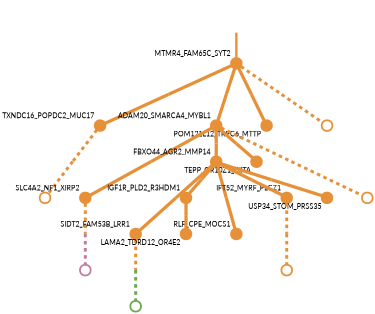 strict digraph  {
graph[splines=false]; nodesep=0.7; rankdir=TB; ranksep=0.6; forcelabels=true; dpi=600; size=2.5;
0 [color="#e69138ff", fillcolor="#e69138ff", fixedsize=true, fontname=Lato, fontsize="12pt", height="0.25", label="", penwidth=3, shape=circle, style=filled, xlabel=MTMR4_FAM65C_SYT2];
1 [color="#e69138ff", fillcolor="#e69138ff", fixedsize=true, fontname=Lato, fontsize="12pt", height="0.25", label="", penwidth=3, shape=circle, style=filled, xlabel=TXNDC16_POPDC2_MUC17];
2 [color="#e69138ff", fillcolor="#e69138ff", fixedsize=true, fontname=Lato, fontsize="12pt", height="0.25", label="", penwidth=3, shape=circle, style=filled, xlabel=ADAM20_SMARCA4_MYBL1];
3 [color="#e69138ff", fillcolor="#e69138ff", fixedsize=true, fontname=Lato, fontsize="12pt", height="0.25", label="", penwidth=3, shape=circle, style=filled, xlabel=POM121L12_TRPC6_MTTP];
15 [color="#e69138ff", fillcolor="#e69138ff", fixedsize=true, fontname=Lato, fontsize="12pt", height="0.25", label="", penwidth=3, shape=circle, style=solid, xlabel=""];
16 [color="#e69138ff", fillcolor="#e69138ff", fixedsize=true, fontname=Lato, fontsize="12pt", height="0.25", label="", penwidth=3, shape=circle, style=solid, xlabel=""];
5 [color="#e69138ff", fillcolor="#e69138ff", fixedsize=true, fontname=Lato, fontsize="12pt", height="0.25", label="", penwidth=3, shape=circle, style=filled, xlabel=SLC4A2_NF1_XIRP2];
8 [color="#e69138ff", fillcolor="#e69138ff", fixedsize=true, fontname=Lato, fontsize="12pt", height="0.25", label="", penwidth=3, shape=circle, style=filled, xlabel=FBXO44_AGR2_MMP14];
9 [color="#e69138ff", fillcolor="#e69138ff", fixedsize=true, fontname=Lato, fontsize="12pt", height="0.25", label="", penwidth=3, shape=circle, style=filled, xlabel=TEPP_OR10Z1_CIITA];
17 [color="#e69138ff", fillcolor="#e69138ff", fixedsize=true, fontname=Lato, fontsize="12pt", height="0.25", label="", penwidth=3, shape=circle, style=solid, xlabel=""];
14 [color="#c27ba0ff", fillcolor="#c27ba0ff", fixedsize=true, fontname=Lato, fontsize="12pt", height="0.25", label="", penwidth=3, shape=circle, style=solid, xlabel=""];
6 [color="#e69138ff", fillcolor="#e69138ff", fixedsize=true, fontname=Lato, fontsize="12pt", height="0.25", label="", penwidth=3, shape=circle, style=filled, xlabel=SIDT2_FAM53B_LRR1];
13 [color="#6aa84fff", fillcolor="#6aa84fff", fixedsize=true, fontname=Lato, fontsize="12pt", height="0.25", label="", penwidth=3, shape=circle, style=solid, xlabel=""];
7 [color="#e69138ff", fillcolor="#e69138ff", fixedsize=true, fontname=Lato, fontsize="12pt", height="0.25", label="", penwidth=3, shape=circle, style=filled, xlabel=IGF1R_PLD2_R3HDM1];
12 [color="#e69138ff", fillcolor="#e69138ff", fixedsize=true, fontname=Lato, fontsize="12pt", height="0.25", label="", penwidth=3, shape=circle, style=filled, xlabel=LAMA2_TDRD12_OR4E2];
4 [color="#e69138ff", fillcolor="#e69138ff", fixedsize=true, fontname=Lato, fontsize="12pt", height="0.25", label="", penwidth=3, shape=circle, style=filled, xlabel=RLF_CPE_MOCS1];
10 [color="#e69138ff", fillcolor="#e69138ff", fixedsize=true, fontname=Lato, fontsize="12pt", height="0.25", label="", penwidth=3, shape=circle, style=filled, xlabel=IFT52_MYRF_PLCZ1];
11 [color="#e69138ff", fillcolor="#e69138ff", fixedsize=true, fontname=Lato, fontsize="12pt", height="0.25", label="", penwidth=3, shape=circle, style=filled, xlabel=USP34_STOM_PRSS35];
18 [color="#e69138ff", fillcolor="#e69138ff", fixedsize=true, fontname=Lato, fontsize="12pt", height="0.25", label="", penwidth=3, shape=circle, style=solid, xlabel=""];
normal [label="", penwidth=3, style=invis, xlabel=MTMR4_FAM65C_SYT2];
0 -> 1  [arrowsize=0, color="#e69138ff;0.5:#e69138ff", minlen="2.0", penwidth="5.5", style=solid];
0 -> 2  [arrowsize=0, color="#e69138ff;0.5:#e69138ff", minlen="2.0", penwidth="5.5", style=solid];
0 -> 3  [arrowsize=0, color="#e69138ff;0.5:#e69138ff", minlen="2.0", penwidth="5.5", style=solid];
0 -> 15  [arrowsize=0, color="#e69138ff;0.5:#e69138ff", minlen="2.0", penwidth=5, style=dashed];
1 -> 16  [arrowsize=0, color="#e69138ff;0.5:#e69138ff", minlen="2.0", penwidth=5, style=dashed];
2 -> 5  [arrowsize=0, color="#e69138ff;0.5:#e69138ff", minlen="2.0", penwidth="5.5", style=solid];
2 -> 8  [arrowsize=0, color="#e69138ff;0.5:#e69138ff", minlen="1.600000023841858", penwidth="5.5", style=solid];
2 -> 9  [arrowsize=0, color="#e69138ff;0.5:#e69138ff", minlen="1.600000023841858", penwidth="5.5", style=solid];
2 -> 17  [arrowsize=0, color="#e69138ff;0.5:#e69138ff", minlen="2.0", penwidth=5, style=dashed];
5 -> 14  [arrowsize=0, color="#e69138ff;0.5:#c27ba0ff", minlen="2.0", penwidth=5, style=dashed];
8 -> 4  [arrowsize=0, color="#e69138ff;0.5:#e69138ff", minlen="2.0", penwidth="5.5", style=solid];
8 -> 6  [arrowsize=0, color="#e69138ff;0.5:#e69138ff", minlen="2.0", penwidth="5.5", style=solid];
8 -> 7  [arrowsize=0, color="#e69138ff;0.5:#e69138ff", minlen="1.7999999523162842", penwidth="5.5", style=solid];
8 -> 10  [arrowsize=0, color="#e69138ff;0.5:#e69138ff", minlen="1.399999976158142", penwidth="5.5", style=solid];
8 -> 11  [arrowsize=0, color="#e69138ff;0.5:#e69138ff", minlen="1.0", penwidth="5.5", style=solid];
6 -> 13  [arrowsize=0, color="#e69138ff;0.5:#6aa84fff", minlen="2.0", penwidth=5, style=dashed];
7 -> 12  [arrowsize=0, color="#e69138ff;0.5:#e69138ff", minlen="1.0", penwidth="5.5", style=solid];
10 -> 18  [arrowsize=0, color="#e69138ff;0.5:#e69138ff", minlen="2.0", penwidth=5, style=dashed];
normal -> 0  [arrowsize=0, color="#e69138ff", label="", penwidth=4, style=solid];
}
